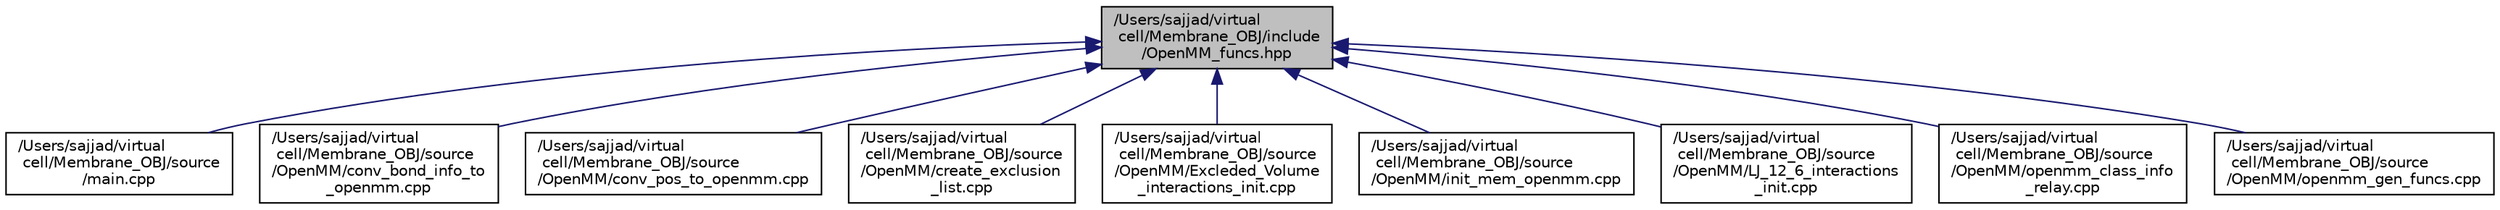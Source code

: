 digraph "/Users/sajjad/virtual cell/Membrane_OBJ/include/OpenMM_funcs.hpp"
{
 // LATEX_PDF_SIZE
  edge [fontname="Helvetica",fontsize="10",labelfontname="Helvetica",labelfontsize="10"];
  node [fontname="Helvetica",fontsize="10",shape=record];
  Node17 [label="/Users/sajjad/virtual\l cell/Membrane_OBJ/include\l/OpenMM_funcs.hpp",height=0.2,width=0.4,color="black", fillcolor="grey75", style="filled", fontcolor="black",tooltip=" "];
  Node17 -> Node18 [dir="back",color="midnightblue",fontsize="10",style="solid"];
  Node18 [label="/Users/sajjad/virtual\l cell/Membrane_OBJ/source\l/main.cpp",height=0.2,width=0.4,color="black", fillcolor="white", style="filled",URL="$main_8cpp.html",tooltip=" "];
  Node17 -> Node19 [dir="back",color="midnightblue",fontsize="10",style="solid"];
  Node19 [label="/Users/sajjad/virtual\l cell/Membrane_OBJ/source\l/OpenMM/conv_bond_info_to\l_openmm.cpp",height=0.2,width=0.4,color="black", fillcolor="white", style="filled",URL="$conv__bond__info__to__openmm_8cpp.html",tooltip=" "];
  Node17 -> Node20 [dir="back",color="midnightblue",fontsize="10",style="solid"];
  Node20 [label="/Users/sajjad/virtual\l cell/Membrane_OBJ/source\l/OpenMM/conv_pos_to_openmm.cpp",height=0.2,width=0.4,color="black", fillcolor="white", style="filled",URL="$conv__pos__to__openmm_8cpp.html",tooltip=" "];
  Node17 -> Node21 [dir="back",color="midnightblue",fontsize="10",style="solid"];
  Node21 [label="/Users/sajjad/virtual\l cell/Membrane_OBJ/source\l/OpenMM/create_exclusion\l_list.cpp",height=0.2,width=0.4,color="black", fillcolor="white", style="filled",URL="$create__exclusion__list_8cpp.html",tooltip=" "];
  Node17 -> Node22 [dir="back",color="midnightblue",fontsize="10",style="solid"];
  Node22 [label="/Users/sajjad/virtual\l cell/Membrane_OBJ/source\l/OpenMM/Excleded_Volume\l_interactions_init.cpp",height=0.2,width=0.4,color="black", fillcolor="white", style="filled",URL="$Excleded__Volume__interactions__init_8cpp.html",tooltip=" "];
  Node17 -> Node23 [dir="back",color="midnightblue",fontsize="10",style="solid"];
  Node23 [label="/Users/sajjad/virtual\l cell/Membrane_OBJ/source\l/OpenMM/init_mem_openmm.cpp",height=0.2,width=0.4,color="black", fillcolor="white", style="filled",URL="$init__mem__openmm_8cpp.html",tooltip=" "];
  Node17 -> Node24 [dir="back",color="midnightblue",fontsize="10",style="solid"];
  Node24 [label="/Users/sajjad/virtual\l cell/Membrane_OBJ/source\l/OpenMM/LJ_12_6_interactions\l_init.cpp",height=0.2,width=0.4,color="black", fillcolor="white", style="filled",URL="$LJ__12__6__interactions__init_8cpp.html",tooltip=" "];
  Node17 -> Node25 [dir="back",color="midnightblue",fontsize="10",style="solid"];
  Node25 [label="/Users/sajjad/virtual\l cell/Membrane_OBJ/source\l/OpenMM/openmm_class_info\l_relay.cpp",height=0.2,width=0.4,color="black", fillcolor="white", style="filled",URL="$openmm__class__info__relay_8cpp.html",tooltip=" "];
  Node17 -> Node26 [dir="back",color="midnightblue",fontsize="10",style="solid"];
  Node26 [label="/Users/sajjad/virtual\l cell/Membrane_OBJ/source\l/OpenMM/openmm_gen_funcs.cpp",height=0.2,width=0.4,color="black", fillcolor="white", style="filled",URL="$openmm__gen__funcs_8cpp.html",tooltip=" "];
}
